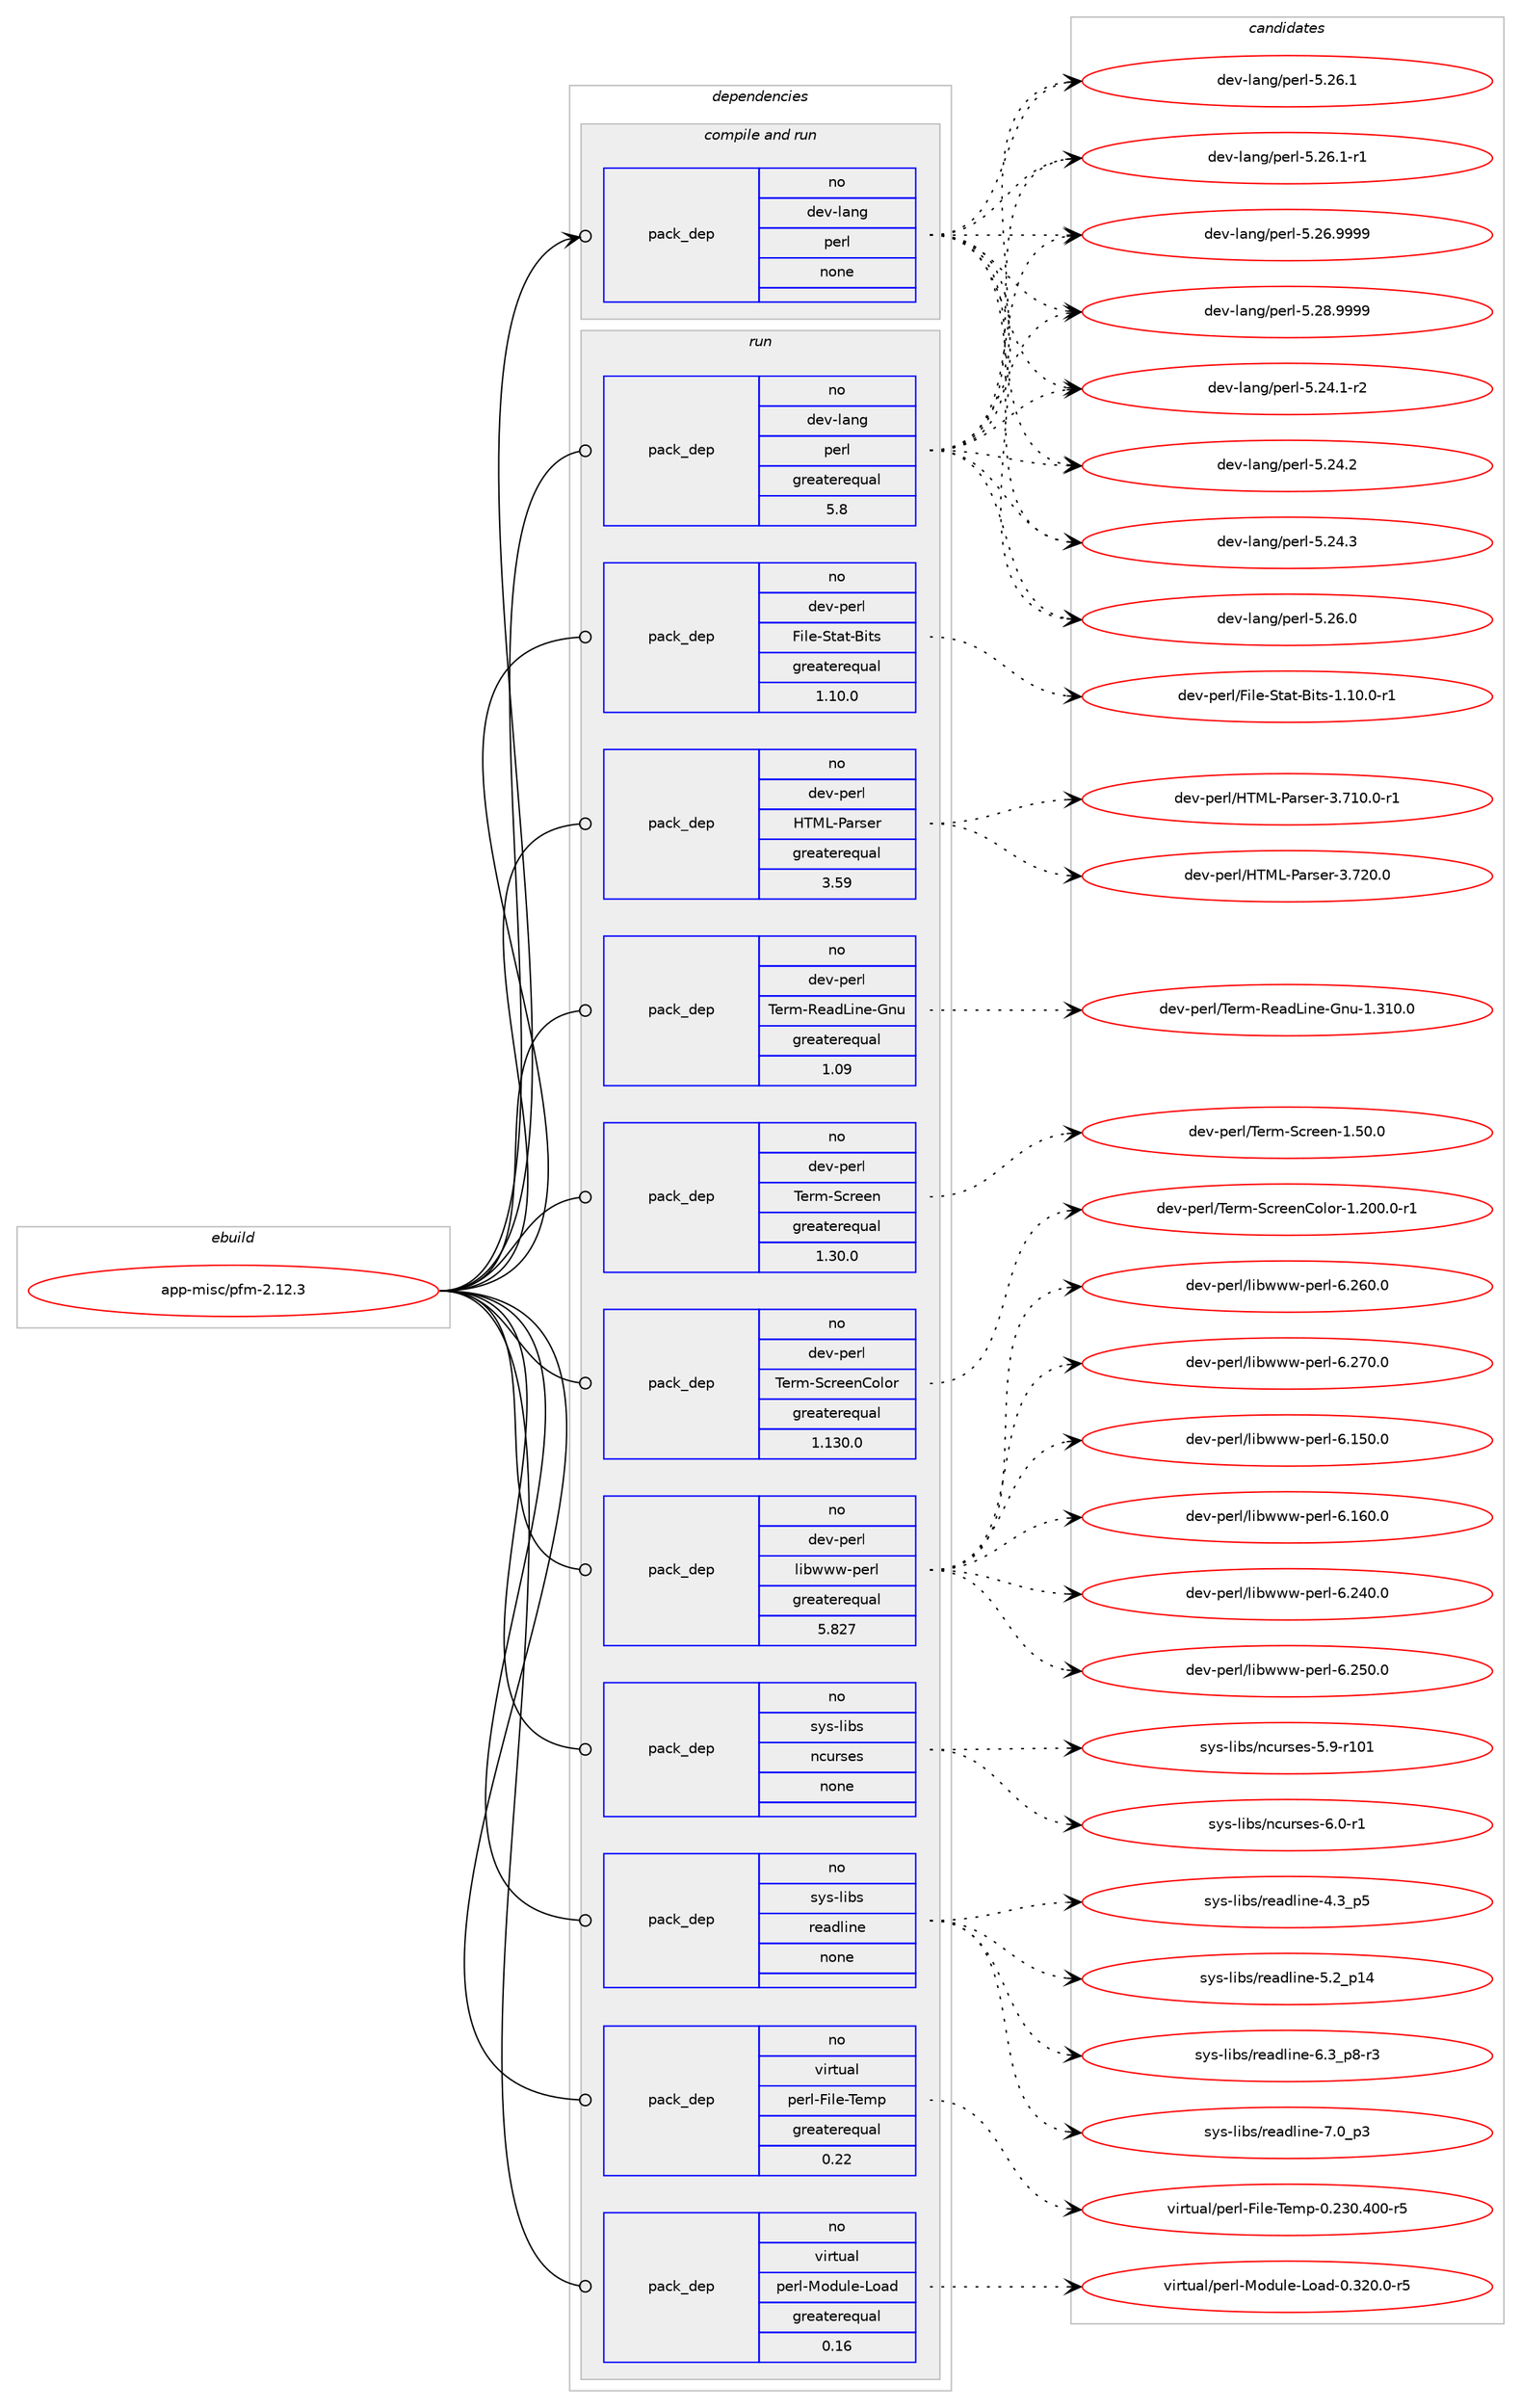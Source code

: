 digraph prolog {

# *************
# Graph options
# *************

newrank=true;
concentrate=true;
compound=true;
graph [rankdir=LR,fontname=Helvetica,fontsize=10,ranksep=1.5];#, ranksep=2.5, nodesep=0.2];
edge  [arrowhead=vee];
node  [fontname=Helvetica,fontsize=10];

# **********
# The ebuild
# **********

subgraph cluster_leftcol {
color=gray;
rank=same;
label=<<i>ebuild</i>>;
id [label="app-misc/pfm-2.12.3", color=red, width=4, href="../app-misc/pfm-2.12.3.svg"];
}

# ****************
# The dependencies
# ****************

subgraph cluster_midcol {
color=gray;
label=<<i>dependencies</i>>;
subgraph cluster_compile {
fillcolor="#eeeeee";
style=filled;
label=<<i>compile</i>>;
}
subgraph cluster_compileandrun {
fillcolor="#eeeeee";
style=filled;
label=<<i>compile and run</i>>;
subgraph pack34009 {
dependency47490 [label=<<TABLE BORDER="0" CELLBORDER="1" CELLSPACING="0" CELLPADDING="4" WIDTH="220"><TR><TD ROWSPAN="6" CELLPADDING="30">pack_dep</TD></TR><TR><TD WIDTH="110">no</TD></TR><TR><TD>dev-lang</TD></TR><TR><TD>perl</TD></TR><TR><TD>none</TD></TR><TR><TD></TD></TR></TABLE>>, shape=none, color=blue];
}
id:e -> dependency47490:w [weight=20,style="solid",arrowhead="odotvee"];
}
subgraph cluster_run {
fillcolor="#eeeeee";
style=filled;
label=<<i>run</i>>;
subgraph pack34010 {
dependency47491 [label=<<TABLE BORDER="0" CELLBORDER="1" CELLSPACING="0" CELLPADDING="4" WIDTH="220"><TR><TD ROWSPAN="6" CELLPADDING="30">pack_dep</TD></TR><TR><TD WIDTH="110">no</TD></TR><TR><TD>dev-lang</TD></TR><TR><TD>perl</TD></TR><TR><TD>greaterequal</TD></TR><TR><TD>5.8</TD></TR></TABLE>>, shape=none, color=blue];
}
id:e -> dependency47491:w [weight=20,style="solid",arrowhead="odot"];
subgraph pack34011 {
dependency47492 [label=<<TABLE BORDER="0" CELLBORDER="1" CELLSPACING="0" CELLPADDING="4" WIDTH="220"><TR><TD ROWSPAN="6" CELLPADDING="30">pack_dep</TD></TR><TR><TD WIDTH="110">no</TD></TR><TR><TD>dev-perl</TD></TR><TR><TD>File-Stat-Bits</TD></TR><TR><TD>greaterequal</TD></TR><TR><TD>1.10.0</TD></TR></TABLE>>, shape=none, color=blue];
}
id:e -> dependency47492:w [weight=20,style="solid",arrowhead="odot"];
subgraph pack34012 {
dependency47493 [label=<<TABLE BORDER="0" CELLBORDER="1" CELLSPACING="0" CELLPADDING="4" WIDTH="220"><TR><TD ROWSPAN="6" CELLPADDING="30">pack_dep</TD></TR><TR><TD WIDTH="110">no</TD></TR><TR><TD>dev-perl</TD></TR><TR><TD>HTML-Parser</TD></TR><TR><TD>greaterequal</TD></TR><TR><TD>3.59</TD></TR></TABLE>>, shape=none, color=blue];
}
id:e -> dependency47493:w [weight=20,style="solid",arrowhead="odot"];
subgraph pack34013 {
dependency47494 [label=<<TABLE BORDER="0" CELLBORDER="1" CELLSPACING="0" CELLPADDING="4" WIDTH="220"><TR><TD ROWSPAN="6" CELLPADDING="30">pack_dep</TD></TR><TR><TD WIDTH="110">no</TD></TR><TR><TD>dev-perl</TD></TR><TR><TD>Term-ReadLine-Gnu</TD></TR><TR><TD>greaterequal</TD></TR><TR><TD>1.09</TD></TR></TABLE>>, shape=none, color=blue];
}
id:e -> dependency47494:w [weight=20,style="solid",arrowhead="odot"];
subgraph pack34014 {
dependency47495 [label=<<TABLE BORDER="0" CELLBORDER="1" CELLSPACING="0" CELLPADDING="4" WIDTH="220"><TR><TD ROWSPAN="6" CELLPADDING="30">pack_dep</TD></TR><TR><TD WIDTH="110">no</TD></TR><TR><TD>dev-perl</TD></TR><TR><TD>Term-Screen</TD></TR><TR><TD>greaterequal</TD></TR><TR><TD>1.30.0</TD></TR></TABLE>>, shape=none, color=blue];
}
id:e -> dependency47495:w [weight=20,style="solid",arrowhead="odot"];
subgraph pack34015 {
dependency47496 [label=<<TABLE BORDER="0" CELLBORDER="1" CELLSPACING="0" CELLPADDING="4" WIDTH="220"><TR><TD ROWSPAN="6" CELLPADDING="30">pack_dep</TD></TR><TR><TD WIDTH="110">no</TD></TR><TR><TD>dev-perl</TD></TR><TR><TD>Term-ScreenColor</TD></TR><TR><TD>greaterequal</TD></TR><TR><TD>1.130.0</TD></TR></TABLE>>, shape=none, color=blue];
}
id:e -> dependency47496:w [weight=20,style="solid",arrowhead="odot"];
subgraph pack34016 {
dependency47497 [label=<<TABLE BORDER="0" CELLBORDER="1" CELLSPACING="0" CELLPADDING="4" WIDTH="220"><TR><TD ROWSPAN="6" CELLPADDING="30">pack_dep</TD></TR><TR><TD WIDTH="110">no</TD></TR><TR><TD>dev-perl</TD></TR><TR><TD>libwww-perl</TD></TR><TR><TD>greaterequal</TD></TR><TR><TD>5.827</TD></TR></TABLE>>, shape=none, color=blue];
}
id:e -> dependency47497:w [weight=20,style="solid",arrowhead="odot"];
subgraph pack34017 {
dependency47498 [label=<<TABLE BORDER="0" CELLBORDER="1" CELLSPACING="0" CELLPADDING="4" WIDTH="220"><TR><TD ROWSPAN="6" CELLPADDING="30">pack_dep</TD></TR><TR><TD WIDTH="110">no</TD></TR><TR><TD>sys-libs</TD></TR><TR><TD>ncurses</TD></TR><TR><TD>none</TD></TR><TR><TD></TD></TR></TABLE>>, shape=none, color=blue];
}
id:e -> dependency47498:w [weight=20,style="solid",arrowhead="odot"];
subgraph pack34018 {
dependency47499 [label=<<TABLE BORDER="0" CELLBORDER="1" CELLSPACING="0" CELLPADDING="4" WIDTH="220"><TR><TD ROWSPAN="6" CELLPADDING="30">pack_dep</TD></TR><TR><TD WIDTH="110">no</TD></TR><TR><TD>sys-libs</TD></TR><TR><TD>readline</TD></TR><TR><TD>none</TD></TR><TR><TD></TD></TR></TABLE>>, shape=none, color=blue];
}
id:e -> dependency47499:w [weight=20,style="solid",arrowhead="odot"];
subgraph pack34019 {
dependency47500 [label=<<TABLE BORDER="0" CELLBORDER="1" CELLSPACING="0" CELLPADDING="4" WIDTH="220"><TR><TD ROWSPAN="6" CELLPADDING="30">pack_dep</TD></TR><TR><TD WIDTH="110">no</TD></TR><TR><TD>virtual</TD></TR><TR><TD>perl-File-Temp</TD></TR><TR><TD>greaterequal</TD></TR><TR><TD>0.22</TD></TR></TABLE>>, shape=none, color=blue];
}
id:e -> dependency47500:w [weight=20,style="solid",arrowhead="odot"];
subgraph pack34020 {
dependency47501 [label=<<TABLE BORDER="0" CELLBORDER="1" CELLSPACING="0" CELLPADDING="4" WIDTH="220"><TR><TD ROWSPAN="6" CELLPADDING="30">pack_dep</TD></TR><TR><TD WIDTH="110">no</TD></TR><TR><TD>virtual</TD></TR><TR><TD>perl-Module-Load</TD></TR><TR><TD>greaterequal</TD></TR><TR><TD>0.16</TD></TR></TABLE>>, shape=none, color=blue];
}
id:e -> dependency47501:w [weight=20,style="solid",arrowhead="odot"];
}
}

# **************
# The candidates
# **************

subgraph cluster_choices {
rank=same;
color=gray;
label=<<i>candidates</i>>;

subgraph choice34009 {
color=black;
nodesep=1;
choice100101118451089711010347112101114108455346505246494511450 [label="dev-lang/perl-5.24.1-r2", color=red, width=4,href="../dev-lang/perl-5.24.1-r2.svg"];
choice10010111845108971101034711210111410845534650524650 [label="dev-lang/perl-5.24.2", color=red, width=4,href="../dev-lang/perl-5.24.2.svg"];
choice10010111845108971101034711210111410845534650524651 [label="dev-lang/perl-5.24.3", color=red, width=4,href="../dev-lang/perl-5.24.3.svg"];
choice10010111845108971101034711210111410845534650544648 [label="dev-lang/perl-5.26.0", color=red, width=4,href="../dev-lang/perl-5.26.0.svg"];
choice10010111845108971101034711210111410845534650544649 [label="dev-lang/perl-5.26.1", color=red, width=4,href="../dev-lang/perl-5.26.1.svg"];
choice100101118451089711010347112101114108455346505446494511449 [label="dev-lang/perl-5.26.1-r1", color=red, width=4,href="../dev-lang/perl-5.26.1-r1.svg"];
choice10010111845108971101034711210111410845534650544657575757 [label="dev-lang/perl-5.26.9999", color=red, width=4,href="../dev-lang/perl-5.26.9999.svg"];
choice10010111845108971101034711210111410845534650564657575757 [label="dev-lang/perl-5.28.9999", color=red, width=4,href="../dev-lang/perl-5.28.9999.svg"];
dependency47490:e -> choice100101118451089711010347112101114108455346505246494511450:w [style=dotted,weight="100"];
dependency47490:e -> choice10010111845108971101034711210111410845534650524650:w [style=dotted,weight="100"];
dependency47490:e -> choice10010111845108971101034711210111410845534650524651:w [style=dotted,weight="100"];
dependency47490:e -> choice10010111845108971101034711210111410845534650544648:w [style=dotted,weight="100"];
dependency47490:e -> choice10010111845108971101034711210111410845534650544649:w [style=dotted,weight="100"];
dependency47490:e -> choice100101118451089711010347112101114108455346505446494511449:w [style=dotted,weight="100"];
dependency47490:e -> choice10010111845108971101034711210111410845534650544657575757:w [style=dotted,weight="100"];
dependency47490:e -> choice10010111845108971101034711210111410845534650564657575757:w [style=dotted,weight="100"];
}
subgraph choice34010 {
color=black;
nodesep=1;
choice100101118451089711010347112101114108455346505246494511450 [label="dev-lang/perl-5.24.1-r2", color=red, width=4,href="../dev-lang/perl-5.24.1-r2.svg"];
choice10010111845108971101034711210111410845534650524650 [label="dev-lang/perl-5.24.2", color=red, width=4,href="../dev-lang/perl-5.24.2.svg"];
choice10010111845108971101034711210111410845534650524651 [label="dev-lang/perl-5.24.3", color=red, width=4,href="../dev-lang/perl-5.24.3.svg"];
choice10010111845108971101034711210111410845534650544648 [label="dev-lang/perl-5.26.0", color=red, width=4,href="../dev-lang/perl-5.26.0.svg"];
choice10010111845108971101034711210111410845534650544649 [label="dev-lang/perl-5.26.1", color=red, width=4,href="../dev-lang/perl-5.26.1.svg"];
choice100101118451089711010347112101114108455346505446494511449 [label="dev-lang/perl-5.26.1-r1", color=red, width=4,href="../dev-lang/perl-5.26.1-r1.svg"];
choice10010111845108971101034711210111410845534650544657575757 [label="dev-lang/perl-5.26.9999", color=red, width=4,href="../dev-lang/perl-5.26.9999.svg"];
choice10010111845108971101034711210111410845534650564657575757 [label="dev-lang/perl-5.28.9999", color=red, width=4,href="../dev-lang/perl-5.28.9999.svg"];
dependency47491:e -> choice100101118451089711010347112101114108455346505246494511450:w [style=dotted,weight="100"];
dependency47491:e -> choice10010111845108971101034711210111410845534650524650:w [style=dotted,weight="100"];
dependency47491:e -> choice10010111845108971101034711210111410845534650524651:w [style=dotted,weight="100"];
dependency47491:e -> choice10010111845108971101034711210111410845534650544648:w [style=dotted,weight="100"];
dependency47491:e -> choice10010111845108971101034711210111410845534650544649:w [style=dotted,weight="100"];
dependency47491:e -> choice100101118451089711010347112101114108455346505446494511449:w [style=dotted,weight="100"];
dependency47491:e -> choice10010111845108971101034711210111410845534650544657575757:w [style=dotted,weight="100"];
dependency47491:e -> choice10010111845108971101034711210111410845534650564657575757:w [style=dotted,weight="100"];
}
subgraph choice34011 {
color=black;
nodesep=1;
choice1001011184511210111410847701051081014583116971164566105116115454946494846484511449 [label="dev-perl/File-Stat-Bits-1.10.0-r1", color=red, width=4,href="../dev-perl/File-Stat-Bits-1.10.0-r1.svg"];
dependency47492:e -> choice1001011184511210111410847701051081014583116971164566105116115454946494846484511449:w [style=dotted,weight="100"];
}
subgraph choice34012 {
color=black;
nodesep=1;
choice10010111845112101114108477284777645809711411510111445514655494846484511449 [label="dev-perl/HTML-Parser-3.710.0-r1", color=red, width=4,href="../dev-perl/HTML-Parser-3.710.0-r1.svg"];
choice1001011184511210111410847728477764580971141151011144551465550484648 [label="dev-perl/HTML-Parser-3.720.0", color=red, width=4,href="../dev-perl/HTML-Parser-3.720.0.svg"];
dependency47493:e -> choice10010111845112101114108477284777645809711411510111445514655494846484511449:w [style=dotted,weight="100"];
dependency47493:e -> choice1001011184511210111410847728477764580971141151011144551465550484648:w [style=dotted,weight="100"];
}
subgraph choice34013 {
color=black;
nodesep=1;
choice1001011184511210111410847841011141094582101971007610511010145711101174549465149484648 [label="dev-perl/Term-ReadLine-Gnu-1.310.0", color=red, width=4,href="../dev-perl/Term-ReadLine-Gnu-1.310.0.svg"];
dependency47494:e -> choice1001011184511210111410847841011141094582101971007610511010145711101174549465149484648:w [style=dotted,weight="100"];
}
subgraph choice34014 {
color=black;
nodesep=1;
choice10010111845112101114108478410111410945839911410110111045494653484648 [label="dev-perl/Term-Screen-1.50.0", color=red, width=4,href="../dev-perl/Term-Screen-1.50.0.svg"];
dependency47495:e -> choice10010111845112101114108478410111410945839911410110111045494653484648:w [style=dotted,weight="100"];
}
subgraph choice34015 {
color=black;
nodesep=1;
choice1001011184511210111410847841011141094583991141011011106711110811111445494650484846484511449 [label="dev-perl/Term-ScreenColor-1.200.0-r1", color=red, width=4,href="../dev-perl/Term-ScreenColor-1.200.0-r1.svg"];
dependency47496:e -> choice1001011184511210111410847841011141094583991141011011106711110811111445494650484846484511449:w [style=dotted,weight="100"];
}
subgraph choice34016 {
color=black;
nodesep=1;
choice100101118451121011141084710810598119119119451121011141084554464953484648 [label="dev-perl/libwww-perl-6.150.0", color=red, width=4,href="../dev-perl/libwww-perl-6.150.0.svg"];
choice100101118451121011141084710810598119119119451121011141084554464954484648 [label="dev-perl/libwww-perl-6.160.0", color=red, width=4,href="../dev-perl/libwww-perl-6.160.0.svg"];
choice100101118451121011141084710810598119119119451121011141084554465052484648 [label="dev-perl/libwww-perl-6.240.0", color=red, width=4,href="../dev-perl/libwww-perl-6.240.0.svg"];
choice100101118451121011141084710810598119119119451121011141084554465053484648 [label="dev-perl/libwww-perl-6.250.0", color=red, width=4,href="../dev-perl/libwww-perl-6.250.0.svg"];
choice100101118451121011141084710810598119119119451121011141084554465054484648 [label="dev-perl/libwww-perl-6.260.0", color=red, width=4,href="../dev-perl/libwww-perl-6.260.0.svg"];
choice100101118451121011141084710810598119119119451121011141084554465055484648 [label="dev-perl/libwww-perl-6.270.0", color=red, width=4,href="../dev-perl/libwww-perl-6.270.0.svg"];
dependency47497:e -> choice100101118451121011141084710810598119119119451121011141084554464953484648:w [style=dotted,weight="100"];
dependency47497:e -> choice100101118451121011141084710810598119119119451121011141084554464954484648:w [style=dotted,weight="100"];
dependency47497:e -> choice100101118451121011141084710810598119119119451121011141084554465052484648:w [style=dotted,weight="100"];
dependency47497:e -> choice100101118451121011141084710810598119119119451121011141084554465053484648:w [style=dotted,weight="100"];
dependency47497:e -> choice100101118451121011141084710810598119119119451121011141084554465054484648:w [style=dotted,weight="100"];
dependency47497:e -> choice100101118451121011141084710810598119119119451121011141084554465055484648:w [style=dotted,weight="100"];
}
subgraph choice34017 {
color=black;
nodesep=1;
choice115121115451081059811547110991171141151011154553465745114494849 [label="sys-libs/ncurses-5.9-r101", color=red, width=4,href="../sys-libs/ncurses-5.9-r101.svg"];
choice11512111545108105981154711099117114115101115455446484511449 [label="sys-libs/ncurses-6.0-r1", color=red, width=4,href="../sys-libs/ncurses-6.0-r1.svg"];
dependency47498:e -> choice115121115451081059811547110991171141151011154553465745114494849:w [style=dotted,weight="100"];
dependency47498:e -> choice11512111545108105981154711099117114115101115455446484511449:w [style=dotted,weight="100"];
}
subgraph choice34018 {
color=black;
nodesep=1;
choice11512111545108105981154711410197100108105110101455246519511253 [label="sys-libs/readline-4.3_p5", color=red, width=4,href="../sys-libs/readline-4.3_p5.svg"];
choice1151211154510810598115471141019710010810511010145534650951124952 [label="sys-libs/readline-5.2_p14", color=red, width=4,href="../sys-libs/readline-5.2_p14.svg"];
choice115121115451081059811547114101971001081051101014554465195112564511451 [label="sys-libs/readline-6.3_p8-r3", color=red, width=4,href="../sys-libs/readline-6.3_p8-r3.svg"];
choice11512111545108105981154711410197100108105110101455546489511251 [label="sys-libs/readline-7.0_p3", color=red, width=4,href="../sys-libs/readline-7.0_p3.svg"];
dependency47499:e -> choice11512111545108105981154711410197100108105110101455246519511253:w [style=dotted,weight="100"];
dependency47499:e -> choice1151211154510810598115471141019710010810511010145534650951124952:w [style=dotted,weight="100"];
dependency47499:e -> choice115121115451081059811547114101971001081051101014554465195112564511451:w [style=dotted,weight="100"];
dependency47499:e -> choice11512111545108105981154711410197100108105110101455546489511251:w [style=dotted,weight="100"];
}
subgraph choice34019 {
color=black;
nodesep=1;
choice118105114116117971084711210111410845701051081014584101109112454846505148465248484511453 [label="virtual/perl-File-Temp-0.230.400-r5", color=red, width=4,href="../virtual/perl-File-Temp-0.230.400-r5.svg"];
dependency47500:e -> choice118105114116117971084711210111410845701051081014584101109112454846505148465248484511453:w [style=dotted,weight="100"];
}
subgraph choice34020 {
color=black;
nodesep=1;
choice1181051141161179710847112101114108457711110011710810145761119710045484651504846484511453 [label="virtual/perl-Module-Load-0.320.0-r5", color=red, width=4,href="../virtual/perl-Module-Load-0.320.0-r5.svg"];
dependency47501:e -> choice1181051141161179710847112101114108457711110011710810145761119710045484651504846484511453:w [style=dotted,weight="100"];
}
}

}
